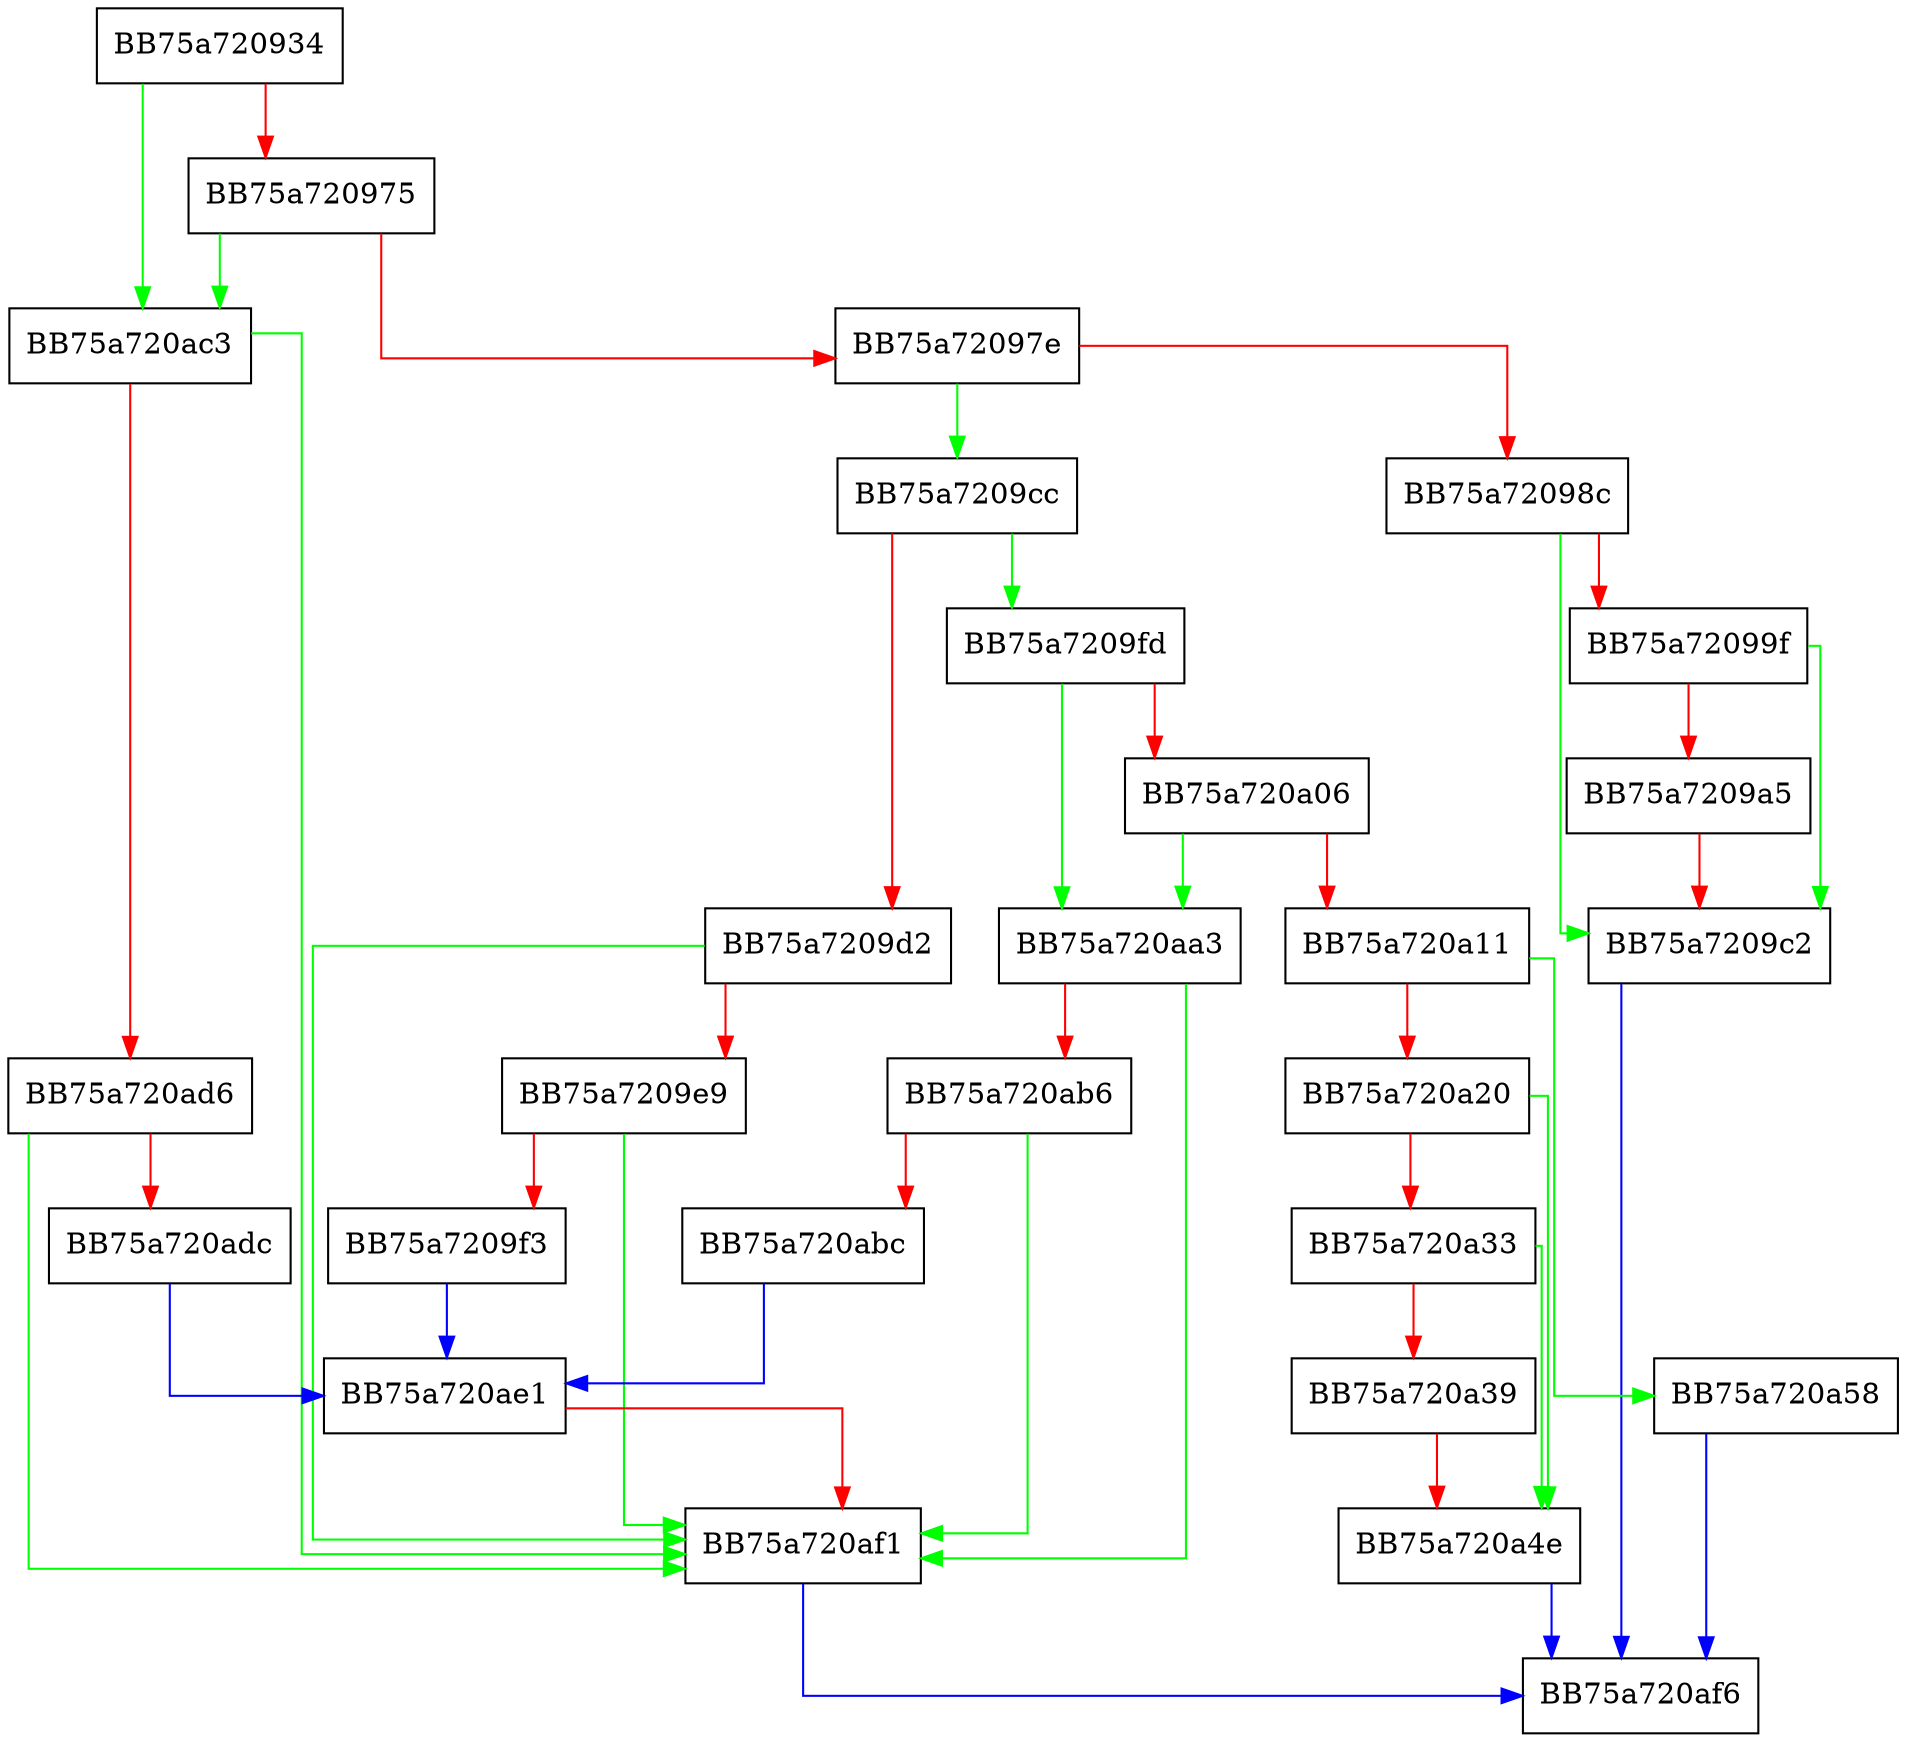 digraph UberInitRtp {
  node [shape="box"];
  graph [splines=ortho];
  BB75a720934 -> BB75a720ac3 [color="green"];
  BB75a720934 -> BB75a720975 [color="red"];
  BB75a720975 -> BB75a720ac3 [color="green"];
  BB75a720975 -> BB75a72097e [color="red"];
  BB75a72097e -> BB75a7209cc [color="green"];
  BB75a72097e -> BB75a72098c [color="red"];
  BB75a72098c -> BB75a7209c2 [color="green"];
  BB75a72098c -> BB75a72099f [color="red"];
  BB75a72099f -> BB75a7209c2 [color="green"];
  BB75a72099f -> BB75a7209a5 [color="red"];
  BB75a7209a5 -> BB75a7209c2 [color="red"];
  BB75a7209c2 -> BB75a720af6 [color="blue"];
  BB75a7209cc -> BB75a7209fd [color="green"];
  BB75a7209cc -> BB75a7209d2 [color="red"];
  BB75a7209d2 -> BB75a720af1 [color="green"];
  BB75a7209d2 -> BB75a7209e9 [color="red"];
  BB75a7209e9 -> BB75a720af1 [color="green"];
  BB75a7209e9 -> BB75a7209f3 [color="red"];
  BB75a7209f3 -> BB75a720ae1 [color="blue"];
  BB75a7209fd -> BB75a720aa3 [color="green"];
  BB75a7209fd -> BB75a720a06 [color="red"];
  BB75a720a06 -> BB75a720aa3 [color="green"];
  BB75a720a06 -> BB75a720a11 [color="red"];
  BB75a720a11 -> BB75a720a58 [color="green"];
  BB75a720a11 -> BB75a720a20 [color="red"];
  BB75a720a20 -> BB75a720a4e [color="green"];
  BB75a720a20 -> BB75a720a33 [color="red"];
  BB75a720a33 -> BB75a720a4e [color="green"];
  BB75a720a33 -> BB75a720a39 [color="red"];
  BB75a720a39 -> BB75a720a4e [color="red"];
  BB75a720a4e -> BB75a720af6 [color="blue"];
  BB75a720a58 -> BB75a720af6 [color="blue"];
  BB75a720aa3 -> BB75a720af1 [color="green"];
  BB75a720aa3 -> BB75a720ab6 [color="red"];
  BB75a720ab6 -> BB75a720af1 [color="green"];
  BB75a720ab6 -> BB75a720abc [color="red"];
  BB75a720abc -> BB75a720ae1 [color="blue"];
  BB75a720ac3 -> BB75a720af1 [color="green"];
  BB75a720ac3 -> BB75a720ad6 [color="red"];
  BB75a720ad6 -> BB75a720af1 [color="green"];
  BB75a720ad6 -> BB75a720adc [color="red"];
  BB75a720adc -> BB75a720ae1 [color="blue"];
  BB75a720ae1 -> BB75a720af1 [color="red"];
  BB75a720af1 -> BB75a720af6 [color="blue"];
}